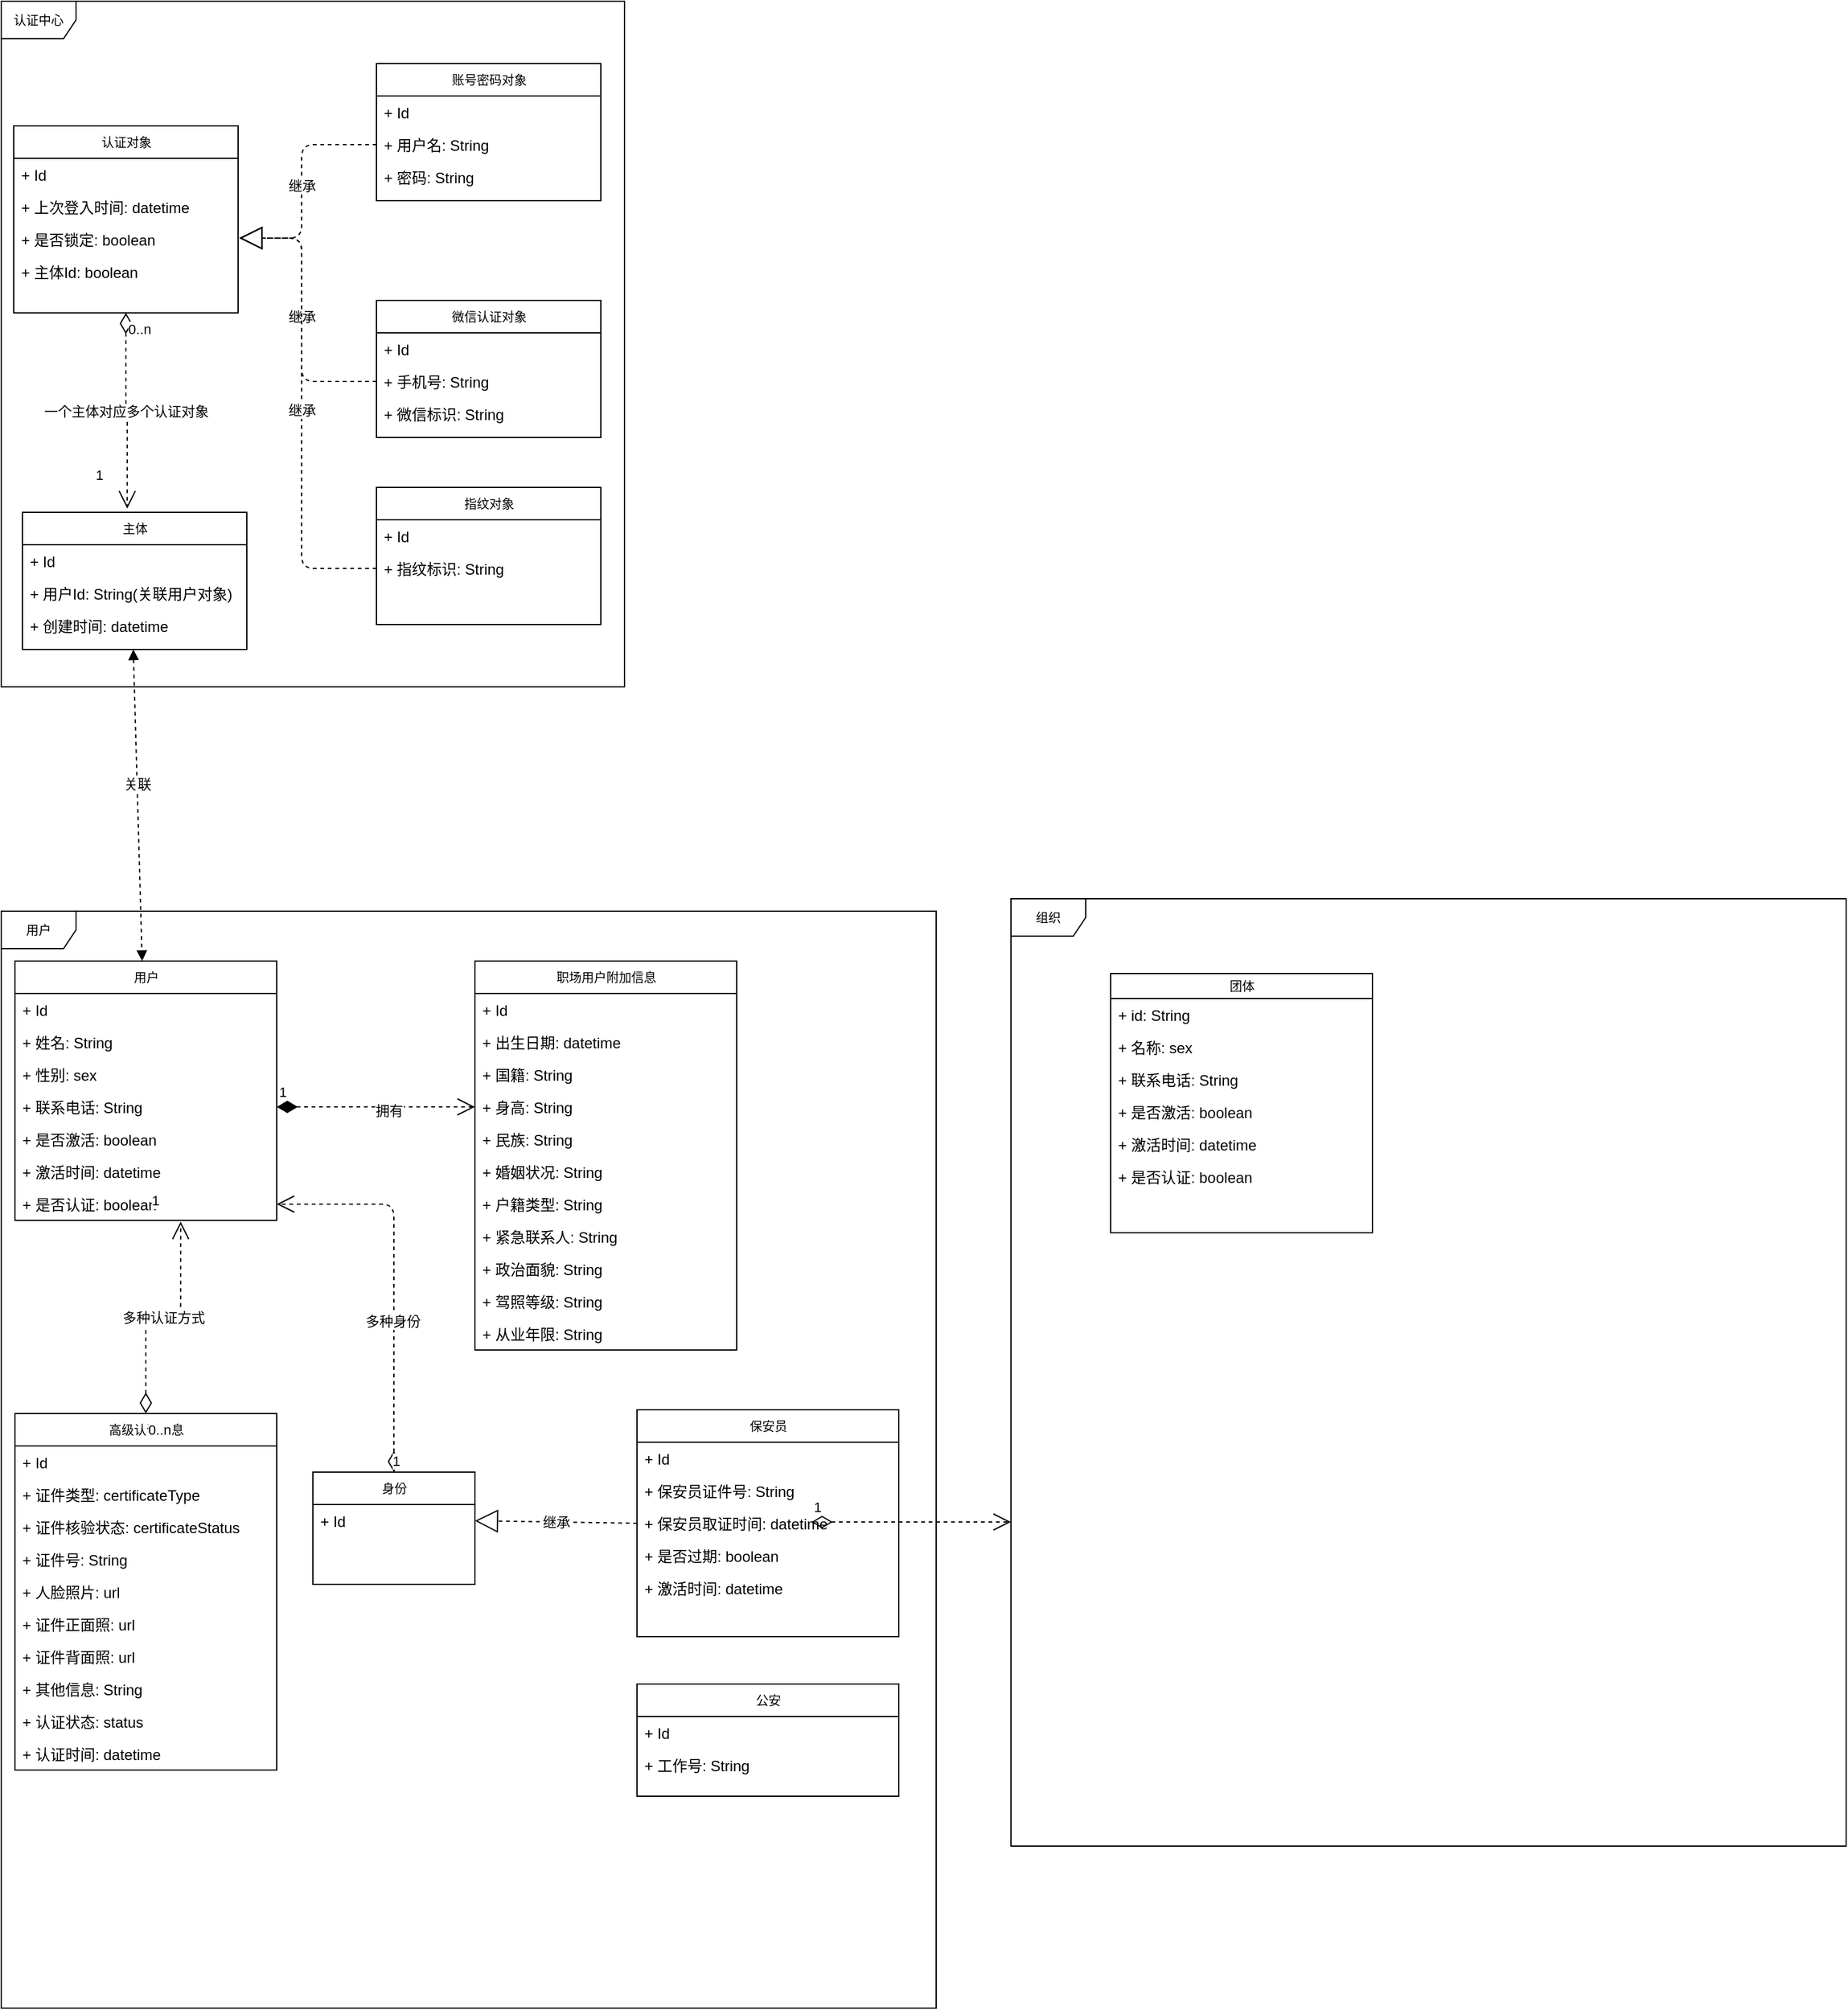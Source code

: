 <mxfile version="14.9.5" type="github">
  <diagram name="Page-1" id="c4acf3e9-155e-7222-9cf6-157b1a14988f">
    <mxGraphModel dx="1422" dy="794" grid="1" gridSize="10" guides="1" tooltips="1" connect="1" arrows="1" fold="1" page="1" pageScale="1" pageWidth="850" pageHeight="1100" background="none" math="0" shadow="0">
      <root>
        <mxCell id="0" />
        <mxCell id="1" parent="0" />
        <mxCell id="17acba5748e5396b-1" value="认证中心" style="shape=umlFrame;whiteSpace=wrap;html=1;rounded=0;shadow=0;comic=0;labelBackgroundColor=none;strokeWidth=1;fontFamily=Verdana;fontSize=10;align=center;" parent="1" vertex="1">
          <mxGeometry x="20" y="20" width="500" height="550" as="geometry" />
        </mxCell>
        <mxCell id="Sei2wfSlkflAdpRAVItV-62" value="主体" style="swimlane;html=1;fontStyle=0;childLayout=stackLayout;horizontal=1;startSize=26;fillColor=none;horizontalStack=0;resizeParent=1;resizeLast=0;collapsible=1;marginBottom=0;swimlaneFillColor=#ffffff;rounded=0;shadow=0;comic=0;labelBackgroundColor=none;strokeWidth=1;fontFamily=Verdana;fontSize=10;align=center;" vertex="1" parent="1">
          <mxGeometry x="37" y="430" width="180" height="110" as="geometry" />
        </mxCell>
        <mxCell id="Sei2wfSlkflAdpRAVItV-63" value="+ Id" style="text;html=1;strokeColor=none;fillColor=none;align=left;verticalAlign=top;spacingLeft=4;spacingRight=4;whiteSpace=wrap;overflow=hidden;rotatable=0;points=[[0,0.5],[1,0.5]];portConstraint=eastwest;" vertex="1" parent="Sei2wfSlkflAdpRAVItV-62">
          <mxGeometry y="26" width="180" height="26" as="geometry" />
        </mxCell>
        <mxCell id="Sei2wfSlkflAdpRAVItV-64" value="+ 用户Id: String(关联用户对象)" style="text;html=1;strokeColor=none;fillColor=none;align=left;verticalAlign=top;spacingLeft=4;spacingRight=4;whiteSpace=wrap;overflow=hidden;rotatable=0;points=[[0,0.5],[1,0.5]];portConstraint=eastwest;" vertex="1" parent="Sei2wfSlkflAdpRAVItV-62">
          <mxGeometry y="52" width="180" height="26" as="geometry" />
        </mxCell>
        <mxCell id="Sei2wfSlkflAdpRAVItV-65" value="+ 创建时间: datetime" style="text;html=1;strokeColor=none;fillColor=none;align=left;verticalAlign=top;spacingLeft=4;spacingRight=4;whiteSpace=wrap;overflow=hidden;rotatable=0;points=[[0,0.5],[1,0.5]];portConstraint=eastwest;" vertex="1" parent="Sei2wfSlkflAdpRAVItV-62">
          <mxGeometry y="78" width="180" height="26" as="geometry" />
        </mxCell>
        <mxCell id="Sei2wfSlkflAdpRAVItV-66" value="认证对象" style="swimlane;html=1;fontStyle=0;childLayout=stackLayout;horizontal=1;startSize=26;fillColor=none;horizontalStack=0;resizeParent=1;resizeLast=0;collapsible=1;marginBottom=0;swimlaneFillColor=#ffffff;rounded=0;shadow=0;comic=0;labelBackgroundColor=none;strokeWidth=1;fontFamily=Verdana;fontSize=10;align=center;" vertex="1" parent="1">
          <mxGeometry x="30" y="120" width="180" height="150" as="geometry" />
        </mxCell>
        <mxCell id="Sei2wfSlkflAdpRAVItV-67" value="+ Id" style="text;html=1;strokeColor=none;fillColor=none;align=left;verticalAlign=top;spacingLeft=4;spacingRight=4;whiteSpace=wrap;overflow=hidden;rotatable=0;points=[[0,0.5],[1,0.5]];portConstraint=eastwest;" vertex="1" parent="Sei2wfSlkflAdpRAVItV-66">
          <mxGeometry y="26" width="180" height="26" as="geometry" />
        </mxCell>
        <mxCell id="Sei2wfSlkflAdpRAVItV-70" value="+ 上次登入时间: datetime" style="text;html=1;strokeColor=none;fillColor=none;align=left;verticalAlign=top;spacingLeft=4;spacingRight=4;whiteSpace=wrap;overflow=hidden;rotatable=0;points=[[0,0.5],[1,0.5]];portConstraint=eastwest;" vertex="1" parent="Sei2wfSlkflAdpRAVItV-66">
          <mxGeometry y="52" width="180" height="26" as="geometry" />
        </mxCell>
        <mxCell id="Sei2wfSlkflAdpRAVItV-71" value="+ 是否锁定: boolean" style="text;html=1;strokeColor=none;fillColor=none;align=left;verticalAlign=top;spacingLeft=4;spacingRight=4;whiteSpace=wrap;overflow=hidden;rotatable=0;points=[[0,0.5],[1,0.5]];portConstraint=eastwest;" vertex="1" parent="Sei2wfSlkflAdpRAVItV-66">
          <mxGeometry y="78" width="180" height="26" as="geometry" />
        </mxCell>
        <mxCell id="Sei2wfSlkflAdpRAVItV-72" value="+ 主体Id: boolean" style="text;html=1;strokeColor=none;fillColor=none;align=left;verticalAlign=top;spacingLeft=4;spacingRight=4;whiteSpace=wrap;overflow=hidden;rotatable=0;points=[[0,0.5],[1,0.5]];portConstraint=eastwest;" vertex="1" parent="Sei2wfSlkflAdpRAVItV-66">
          <mxGeometry y="104" width="180" height="26" as="geometry" />
        </mxCell>
        <mxCell id="Sei2wfSlkflAdpRAVItV-73" value="账号密码对象" style="swimlane;html=1;fontStyle=0;childLayout=stackLayout;horizontal=1;startSize=26;fillColor=none;horizontalStack=0;resizeParent=1;resizeLast=0;collapsible=1;marginBottom=0;swimlaneFillColor=#ffffff;rounded=0;shadow=0;comic=0;labelBackgroundColor=none;strokeWidth=1;fontFamily=Verdana;fontSize=10;align=center;" vertex="1" parent="1">
          <mxGeometry x="321" y="70" width="180" height="110" as="geometry" />
        </mxCell>
        <mxCell id="Sei2wfSlkflAdpRAVItV-74" value="+ Id" style="text;html=1;strokeColor=none;fillColor=none;align=left;verticalAlign=top;spacingLeft=4;spacingRight=4;whiteSpace=wrap;overflow=hidden;rotatable=0;points=[[0,0.5],[1,0.5]];portConstraint=eastwest;" vertex="1" parent="Sei2wfSlkflAdpRAVItV-73">
          <mxGeometry y="26" width="180" height="26" as="geometry" />
        </mxCell>
        <mxCell id="Sei2wfSlkflAdpRAVItV-75" value="+ 用户名: String" style="text;html=1;strokeColor=none;fillColor=none;align=left;verticalAlign=top;spacingLeft=4;spacingRight=4;whiteSpace=wrap;overflow=hidden;rotatable=0;points=[[0,0.5],[1,0.5]];portConstraint=eastwest;" vertex="1" parent="Sei2wfSlkflAdpRAVItV-73">
          <mxGeometry y="52" width="180" height="26" as="geometry" />
        </mxCell>
        <mxCell id="Sei2wfSlkflAdpRAVItV-76" value="+ 密码: String" style="text;html=1;strokeColor=none;fillColor=none;align=left;verticalAlign=top;spacingLeft=4;spacingRight=4;whiteSpace=wrap;overflow=hidden;rotatable=0;points=[[0,0.5],[1,0.5]];portConstraint=eastwest;" vertex="1" parent="Sei2wfSlkflAdpRAVItV-73">
          <mxGeometry y="78" width="180" height="26" as="geometry" />
        </mxCell>
        <mxCell id="Sei2wfSlkflAdpRAVItV-81" value="微信认证对象" style="swimlane;html=1;fontStyle=0;childLayout=stackLayout;horizontal=1;startSize=26;fillColor=none;horizontalStack=0;resizeParent=1;resizeLast=0;collapsible=1;marginBottom=0;swimlaneFillColor=#ffffff;rounded=0;shadow=0;comic=0;labelBackgroundColor=none;strokeWidth=1;fontFamily=Verdana;fontSize=10;align=center;" vertex="1" parent="1">
          <mxGeometry x="321" y="260" width="180" height="110" as="geometry" />
        </mxCell>
        <mxCell id="Sei2wfSlkflAdpRAVItV-82" value="+ Id" style="text;html=1;strokeColor=none;fillColor=none;align=left;verticalAlign=top;spacingLeft=4;spacingRight=4;whiteSpace=wrap;overflow=hidden;rotatable=0;points=[[0,0.5],[1,0.5]];portConstraint=eastwest;" vertex="1" parent="Sei2wfSlkflAdpRAVItV-81">
          <mxGeometry y="26" width="180" height="26" as="geometry" />
        </mxCell>
        <mxCell id="Sei2wfSlkflAdpRAVItV-83" value="+ 手机号: String" style="text;html=1;strokeColor=none;fillColor=none;align=left;verticalAlign=top;spacingLeft=4;spacingRight=4;whiteSpace=wrap;overflow=hidden;rotatable=0;points=[[0,0.5],[1,0.5]];portConstraint=eastwest;" vertex="1" parent="Sei2wfSlkflAdpRAVItV-81">
          <mxGeometry y="52" width="180" height="26" as="geometry" />
        </mxCell>
        <mxCell id="Sei2wfSlkflAdpRAVItV-84" value="+ 微信标识: String" style="text;html=1;strokeColor=none;fillColor=none;align=left;verticalAlign=top;spacingLeft=4;spacingRight=4;whiteSpace=wrap;overflow=hidden;rotatable=0;points=[[0,0.5],[1,0.5]];portConstraint=eastwest;" vertex="1" parent="Sei2wfSlkflAdpRAVItV-81">
          <mxGeometry y="78" width="180" height="26" as="geometry" />
        </mxCell>
        <mxCell id="Sei2wfSlkflAdpRAVItV-90" value="继承" style="endArrow=block;endSize=16;endFill=0;html=1;dashed=1;exitX=0;exitY=0.5;exitDx=0;exitDy=0;edgeStyle=orthogonalEdgeStyle;" edge="1" parent="1" source="Sei2wfSlkflAdpRAVItV-83">
          <mxGeometry width="160" relative="1" as="geometry">
            <mxPoint x="351" y="560" as="sourcePoint" />
            <mxPoint x="211" y="210" as="targetPoint" />
            <Array as="points">
              <mxPoint x="261" y="325" />
              <mxPoint x="261" y="210" />
            </Array>
          </mxGeometry>
        </mxCell>
        <mxCell id="Sei2wfSlkflAdpRAVItV-91" value="继承" style="endArrow=block;endSize=16;endFill=0;html=1;dashed=1;exitX=0;exitY=0.5;exitDx=0;exitDy=0;edgeStyle=orthogonalEdgeStyle;" edge="1" parent="1" source="Sei2wfSlkflAdpRAVItV-75">
          <mxGeometry width="160" relative="1" as="geometry">
            <mxPoint x="331" y="500" as="sourcePoint" />
            <mxPoint x="211" y="210" as="targetPoint" />
            <Array as="points">
              <mxPoint x="261" y="135" />
              <mxPoint x="261" y="210" />
            </Array>
          </mxGeometry>
        </mxCell>
        <mxCell id="Sei2wfSlkflAdpRAVItV-95" value="指纹对象" style="swimlane;html=1;fontStyle=0;childLayout=stackLayout;horizontal=1;startSize=26;fillColor=none;horizontalStack=0;resizeParent=1;resizeLast=0;collapsible=1;marginBottom=0;swimlaneFillColor=#ffffff;rounded=0;shadow=0;comic=0;labelBackgroundColor=none;strokeWidth=1;fontFamily=Verdana;fontSize=10;align=center;" vertex="1" parent="1">
          <mxGeometry x="321" y="410" width="180" height="110" as="geometry" />
        </mxCell>
        <mxCell id="Sei2wfSlkflAdpRAVItV-96" value="+ Id" style="text;html=1;strokeColor=none;fillColor=none;align=left;verticalAlign=top;spacingLeft=4;spacingRight=4;whiteSpace=wrap;overflow=hidden;rotatable=0;points=[[0,0.5],[1,0.5]];portConstraint=eastwest;" vertex="1" parent="Sei2wfSlkflAdpRAVItV-95">
          <mxGeometry y="26" width="180" height="26" as="geometry" />
        </mxCell>
        <mxCell id="Sei2wfSlkflAdpRAVItV-97" value="+ 指纹标识: String" style="text;html=1;strokeColor=none;fillColor=none;align=left;verticalAlign=top;spacingLeft=4;spacingRight=4;whiteSpace=wrap;overflow=hidden;rotatable=0;points=[[0,0.5],[1,0.5]];portConstraint=eastwest;" vertex="1" parent="Sei2wfSlkflAdpRAVItV-95">
          <mxGeometry y="52" width="180" height="26" as="geometry" />
        </mxCell>
        <mxCell id="Sei2wfSlkflAdpRAVItV-99" value="继承" style="endArrow=block;endSize=16;endFill=0;html=1;dashed=1;exitX=0;exitY=0.5;exitDx=0;exitDy=0;edgeStyle=orthogonalEdgeStyle;" edge="1" parent="1" source="Sei2wfSlkflAdpRAVItV-97">
          <mxGeometry width="160" relative="1" as="geometry">
            <mxPoint x="311" y="540" as="sourcePoint" />
            <mxPoint x="211" y="210" as="targetPoint" />
            <Array as="points">
              <mxPoint x="261" y="475" />
              <mxPoint x="261" y="210" />
            </Array>
          </mxGeometry>
        </mxCell>
        <mxCell id="Sei2wfSlkflAdpRAVItV-92" value="一个主体对应多个认证对象" style="endArrow=open;html=1;endSize=12;startArrow=diamondThin;startSize=14;startFill=0;edgeStyle=orthogonalEdgeStyle;dashed=1;entryX=0.467;entryY=-0.027;entryDx=0;entryDy=0;entryPerimeter=0;exitX=0.5;exitY=1;exitDx=0;exitDy=0;" edge="1" parent="1" source="Sei2wfSlkflAdpRAVItV-66" target="Sei2wfSlkflAdpRAVItV-62">
          <mxGeometry relative="1" as="geometry">
            <mxPoint x="121" y="270" as="sourcePoint" />
            <mxPoint x="120.5" y="440" as="targetPoint" />
          </mxGeometry>
        </mxCell>
        <mxCell id="Sei2wfSlkflAdpRAVItV-93" value="0..n" style="edgeLabel;resizable=0;html=1;align=left;verticalAlign=top;" connectable="0" vertex="1" parent="Sei2wfSlkflAdpRAVItV-92">
          <mxGeometry x="-1" relative="1" as="geometry" />
        </mxCell>
        <mxCell id="Sei2wfSlkflAdpRAVItV-94" value="1" style="edgeLabel;resizable=0;html=1;align=right;verticalAlign=top;" connectable="0" vertex="1" parent="Sei2wfSlkflAdpRAVItV-92">
          <mxGeometry x="1" relative="1" as="geometry">
            <mxPoint x="-19" y="-40" as="offset" />
          </mxGeometry>
        </mxCell>
        <mxCell id="Sei2wfSlkflAdpRAVItV-100" value="用户" style="shape=umlFrame;whiteSpace=wrap;html=1;rounded=0;shadow=0;comic=0;labelBackgroundColor=none;strokeWidth=1;fontFamily=Verdana;fontSize=10;align=center;" vertex="1" parent="1">
          <mxGeometry x="20" y="750" width="750" height="880" as="geometry" />
        </mxCell>
        <mxCell id="Sei2wfSlkflAdpRAVItV-101" value="高级认证信息" style="swimlane;html=1;fontStyle=0;childLayout=stackLayout;horizontal=1;startSize=26;fillColor=none;horizontalStack=0;resizeParent=1;resizeLast=0;collapsible=1;marginBottom=0;swimlaneFillColor=#ffffff;rounded=0;shadow=0;comic=0;labelBackgroundColor=none;strokeWidth=1;fontFamily=Verdana;fontSize=10;align=center;" vertex="1" parent="1">
          <mxGeometry x="31" y="1153" width="210" height="286" as="geometry" />
        </mxCell>
        <mxCell id="Sei2wfSlkflAdpRAVItV-102" value="+ Id" style="text;html=1;strokeColor=none;fillColor=none;align=left;verticalAlign=top;spacingLeft=4;spacingRight=4;whiteSpace=wrap;overflow=hidden;rotatable=0;points=[[0,0.5],[1,0.5]];portConstraint=eastwest;" vertex="1" parent="Sei2wfSlkflAdpRAVItV-101">
          <mxGeometry y="26" width="210" height="26" as="geometry" />
        </mxCell>
        <mxCell id="Sei2wfSlkflAdpRAVItV-106" value="+ 证件类型: certificateType" style="text;html=1;strokeColor=none;fillColor=none;align=left;verticalAlign=top;spacingLeft=4;spacingRight=4;whiteSpace=wrap;overflow=hidden;rotatable=0;points=[[0,0.5],[1,0.5]];portConstraint=eastwest;" vertex="1" parent="Sei2wfSlkflAdpRAVItV-101">
          <mxGeometry y="52" width="210" height="26" as="geometry" />
        </mxCell>
        <mxCell id="Sei2wfSlkflAdpRAVItV-107" value="+ 证件核验状态: certificateStatus" style="text;html=1;strokeColor=none;fillColor=none;align=left;verticalAlign=top;spacingLeft=4;spacingRight=4;whiteSpace=wrap;overflow=hidden;rotatable=0;points=[[0,0.5],[1,0.5]];portConstraint=eastwest;" vertex="1" parent="Sei2wfSlkflAdpRAVItV-101">
          <mxGeometry y="78" width="210" height="26" as="geometry" />
        </mxCell>
        <mxCell id="Sei2wfSlkflAdpRAVItV-108" value="+ 证件号: String" style="text;html=1;strokeColor=none;fillColor=none;align=left;verticalAlign=top;spacingLeft=4;spacingRight=4;whiteSpace=wrap;overflow=hidden;rotatable=0;points=[[0,0.5],[1,0.5]];portConstraint=eastwest;" vertex="1" parent="Sei2wfSlkflAdpRAVItV-101">
          <mxGeometry y="104" width="210" height="26" as="geometry" />
        </mxCell>
        <mxCell id="Sei2wfSlkflAdpRAVItV-109" value="+ 人脸照片: url" style="text;html=1;strokeColor=none;fillColor=none;align=left;verticalAlign=top;spacingLeft=4;spacingRight=4;whiteSpace=wrap;overflow=hidden;rotatable=0;points=[[0,0.5],[1,0.5]];portConstraint=eastwest;" vertex="1" parent="Sei2wfSlkflAdpRAVItV-101">
          <mxGeometry y="130" width="210" height="26" as="geometry" />
        </mxCell>
        <mxCell id="Sei2wfSlkflAdpRAVItV-110" value="+ 证件正面照: url" style="text;html=1;strokeColor=none;fillColor=none;align=left;verticalAlign=top;spacingLeft=4;spacingRight=4;whiteSpace=wrap;overflow=hidden;rotatable=0;points=[[0,0.5],[1,0.5]];portConstraint=eastwest;" vertex="1" parent="Sei2wfSlkflAdpRAVItV-101">
          <mxGeometry y="156" width="210" height="26" as="geometry" />
        </mxCell>
        <mxCell id="Sei2wfSlkflAdpRAVItV-111" value="+ 证件背面照: url" style="text;html=1;strokeColor=none;fillColor=none;align=left;verticalAlign=top;spacingLeft=4;spacingRight=4;whiteSpace=wrap;overflow=hidden;rotatable=0;points=[[0,0.5],[1,0.5]];portConstraint=eastwest;" vertex="1" parent="Sei2wfSlkflAdpRAVItV-101">
          <mxGeometry y="182" width="210" height="26" as="geometry" />
        </mxCell>
        <mxCell id="Sei2wfSlkflAdpRAVItV-129" value="+ 其他信息: String" style="text;html=1;strokeColor=none;fillColor=none;align=left;verticalAlign=top;spacingLeft=4;spacingRight=4;whiteSpace=wrap;overflow=hidden;rotatable=0;points=[[0,0.5],[1,0.5]];portConstraint=eastwest;" vertex="1" parent="Sei2wfSlkflAdpRAVItV-101">
          <mxGeometry y="208" width="210" height="26" as="geometry" />
        </mxCell>
        <mxCell id="Sei2wfSlkflAdpRAVItV-130" value="+ 认证状态: status" style="text;html=1;strokeColor=none;fillColor=none;align=left;verticalAlign=top;spacingLeft=4;spacingRight=4;whiteSpace=wrap;overflow=hidden;rotatable=0;points=[[0,0.5],[1,0.5]];portConstraint=eastwest;" vertex="1" parent="Sei2wfSlkflAdpRAVItV-101">
          <mxGeometry y="234" width="210" height="26" as="geometry" />
        </mxCell>
        <mxCell id="Sei2wfSlkflAdpRAVItV-131" value="+ 认证时间: datetime" style="text;html=1;strokeColor=none;fillColor=none;align=left;verticalAlign=top;spacingLeft=4;spacingRight=4;whiteSpace=wrap;overflow=hidden;rotatable=0;points=[[0,0.5],[1,0.5]];portConstraint=eastwest;" vertex="1" parent="Sei2wfSlkflAdpRAVItV-101">
          <mxGeometry y="260" width="210" height="26" as="geometry" />
        </mxCell>
        <mxCell id="Sei2wfSlkflAdpRAVItV-112" value="用户" style="swimlane;html=1;fontStyle=0;childLayout=stackLayout;horizontal=1;startSize=26;fillColor=none;horizontalStack=0;resizeParent=1;resizeLast=0;collapsible=1;marginBottom=0;swimlaneFillColor=#ffffff;rounded=0;shadow=0;comic=0;labelBackgroundColor=none;strokeWidth=1;fontFamily=Verdana;fontSize=10;align=center;" vertex="1" parent="1">
          <mxGeometry x="31" y="790" width="210" height="208" as="geometry" />
        </mxCell>
        <mxCell id="Sei2wfSlkflAdpRAVItV-113" value="+ Id" style="text;html=1;strokeColor=none;fillColor=none;align=left;verticalAlign=top;spacingLeft=4;spacingRight=4;whiteSpace=wrap;overflow=hidden;rotatable=0;points=[[0,0.5],[1,0.5]];portConstraint=eastwest;" vertex="1" parent="Sei2wfSlkflAdpRAVItV-112">
          <mxGeometry y="26" width="210" height="26" as="geometry" />
        </mxCell>
        <mxCell id="Sei2wfSlkflAdpRAVItV-114" value="+ 姓名: String" style="text;html=1;strokeColor=none;fillColor=none;align=left;verticalAlign=top;spacingLeft=4;spacingRight=4;whiteSpace=wrap;overflow=hidden;rotatable=0;points=[[0,0.5],[1,0.5]];portConstraint=eastwest;" vertex="1" parent="Sei2wfSlkflAdpRAVItV-112">
          <mxGeometry y="52" width="210" height="26" as="geometry" />
        </mxCell>
        <mxCell id="Sei2wfSlkflAdpRAVItV-115" value="+ 性别: sex" style="text;html=1;strokeColor=none;fillColor=none;align=left;verticalAlign=top;spacingLeft=4;spacingRight=4;whiteSpace=wrap;overflow=hidden;rotatable=0;points=[[0,0.5],[1,0.5]];portConstraint=eastwest;" vertex="1" parent="Sei2wfSlkflAdpRAVItV-112">
          <mxGeometry y="78" width="210" height="26" as="geometry" />
        </mxCell>
        <mxCell id="Sei2wfSlkflAdpRAVItV-116" value="+ 联系电话: String" style="text;html=1;strokeColor=none;fillColor=none;align=left;verticalAlign=top;spacingLeft=4;spacingRight=4;whiteSpace=wrap;overflow=hidden;rotatable=0;points=[[0,0.5],[1,0.5]];portConstraint=eastwest;" vertex="1" parent="Sei2wfSlkflAdpRAVItV-112">
          <mxGeometry y="104" width="210" height="26" as="geometry" />
        </mxCell>
        <mxCell id="Sei2wfSlkflAdpRAVItV-123" value="+ 是否激活: boolean" style="text;html=1;strokeColor=none;fillColor=none;align=left;verticalAlign=top;spacingLeft=4;spacingRight=4;whiteSpace=wrap;overflow=hidden;rotatable=0;points=[[0,0.5],[1,0.5]];portConstraint=eastwest;" vertex="1" parent="Sei2wfSlkflAdpRAVItV-112">
          <mxGeometry y="130" width="210" height="26" as="geometry" />
        </mxCell>
        <mxCell id="Sei2wfSlkflAdpRAVItV-124" value="+ 激活时间: datetime" style="text;html=1;strokeColor=none;fillColor=none;align=left;verticalAlign=top;spacingLeft=4;spacingRight=4;whiteSpace=wrap;overflow=hidden;rotatable=0;points=[[0,0.5],[1,0.5]];portConstraint=eastwest;" vertex="1" parent="Sei2wfSlkflAdpRAVItV-112">
          <mxGeometry y="156" width="210" height="26" as="geometry" />
        </mxCell>
        <mxCell id="Sei2wfSlkflAdpRAVItV-125" value="+ 是否认证: boolean" style="text;html=1;strokeColor=none;fillColor=none;align=left;verticalAlign=top;spacingLeft=4;spacingRight=4;whiteSpace=wrap;overflow=hidden;rotatable=0;points=[[0,0.5],[1,0.5]];portConstraint=eastwest;" vertex="1" parent="Sei2wfSlkflAdpRAVItV-112">
          <mxGeometry y="182" width="210" height="26" as="geometry" />
        </mxCell>
        <mxCell id="Sei2wfSlkflAdpRAVItV-132" value="保安员" style="swimlane;html=1;fontStyle=0;childLayout=stackLayout;horizontal=1;startSize=26;fillColor=none;horizontalStack=0;resizeParent=1;resizeLast=0;collapsible=1;marginBottom=0;swimlaneFillColor=#ffffff;rounded=0;shadow=0;comic=0;labelBackgroundColor=none;strokeWidth=1;fontFamily=Verdana;fontSize=10;align=center;" vertex="1" parent="1">
          <mxGeometry x="530" y="1150" width="210" height="182" as="geometry" />
        </mxCell>
        <mxCell id="Sei2wfSlkflAdpRAVItV-133" value="+ Id" style="text;html=1;strokeColor=none;fillColor=none;align=left;verticalAlign=top;spacingLeft=4;spacingRight=4;whiteSpace=wrap;overflow=hidden;rotatable=0;points=[[0,0.5],[1,0.5]];portConstraint=eastwest;" vertex="1" parent="Sei2wfSlkflAdpRAVItV-132">
          <mxGeometry y="26" width="210" height="26" as="geometry" />
        </mxCell>
        <mxCell id="Sei2wfSlkflAdpRAVItV-135" value="+ 保安员证件号: String" style="text;html=1;strokeColor=none;fillColor=none;align=left;verticalAlign=top;spacingLeft=4;spacingRight=4;whiteSpace=wrap;overflow=hidden;rotatable=0;points=[[0,0.5],[1,0.5]];portConstraint=eastwest;" vertex="1" parent="Sei2wfSlkflAdpRAVItV-132">
          <mxGeometry y="52" width="210" height="26" as="geometry" />
        </mxCell>
        <mxCell id="Sei2wfSlkflAdpRAVItV-136" value="+ 保安员取证时间: datetime" style="text;html=1;strokeColor=none;fillColor=none;align=left;verticalAlign=top;spacingLeft=4;spacingRight=4;whiteSpace=wrap;overflow=hidden;rotatable=0;points=[[0,0.5],[1,0.5]];portConstraint=eastwest;" vertex="1" parent="Sei2wfSlkflAdpRAVItV-132">
          <mxGeometry y="78" width="210" height="26" as="geometry" />
        </mxCell>
        <mxCell id="Sei2wfSlkflAdpRAVItV-137" value="+ 是否过期: boolean" style="text;html=1;strokeColor=none;fillColor=none;align=left;verticalAlign=top;spacingLeft=4;spacingRight=4;whiteSpace=wrap;overflow=hidden;rotatable=0;points=[[0,0.5],[1,0.5]];portConstraint=eastwest;" vertex="1" parent="Sei2wfSlkflAdpRAVItV-132">
          <mxGeometry y="104" width="210" height="26" as="geometry" />
        </mxCell>
        <mxCell id="Sei2wfSlkflAdpRAVItV-138" value="+ 激活时间: datetime" style="text;html=1;strokeColor=none;fillColor=none;align=left;verticalAlign=top;spacingLeft=4;spacingRight=4;whiteSpace=wrap;overflow=hidden;rotatable=0;points=[[0,0.5],[1,0.5]];portConstraint=eastwest;" vertex="1" parent="Sei2wfSlkflAdpRAVItV-132">
          <mxGeometry y="130" width="210" height="26" as="geometry" />
        </mxCell>
        <mxCell id="Sei2wfSlkflAdpRAVItV-145" value="职场用户附加信息" style="swimlane;html=1;fontStyle=0;childLayout=stackLayout;horizontal=1;startSize=26;fillColor=none;horizontalStack=0;resizeParent=1;resizeLast=0;collapsible=1;marginBottom=0;swimlaneFillColor=#ffffff;rounded=0;shadow=0;comic=0;labelBackgroundColor=none;strokeWidth=1;fontFamily=Verdana;fontSize=10;align=center;" vertex="1" parent="1">
          <mxGeometry x="400" y="790" width="210" height="312" as="geometry" />
        </mxCell>
        <mxCell id="Sei2wfSlkflAdpRAVItV-146" value="+ Id" style="text;html=1;strokeColor=none;fillColor=none;align=left;verticalAlign=top;spacingLeft=4;spacingRight=4;whiteSpace=wrap;overflow=hidden;rotatable=0;points=[[0,0.5],[1,0.5]];portConstraint=eastwest;" vertex="1" parent="Sei2wfSlkflAdpRAVItV-145">
          <mxGeometry y="26" width="210" height="26" as="geometry" />
        </mxCell>
        <mxCell id="Sei2wfSlkflAdpRAVItV-147" value="+ 出生日期: datetime" style="text;html=1;strokeColor=none;fillColor=none;align=left;verticalAlign=top;spacingLeft=4;spacingRight=4;whiteSpace=wrap;overflow=hidden;rotatable=0;points=[[0,0.5],[1,0.5]];portConstraint=eastwest;" vertex="1" parent="Sei2wfSlkflAdpRAVItV-145">
          <mxGeometry y="52" width="210" height="26" as="geometry" />
        </mxCell>
        <mxCell id="Sei2wfSlkflAdpRAVItV-148" value="+ 国籍: String" style="text;html=1;strokeColor=none;fillColor=none;align=left;verticalAlign=top;spacingLeft=4;spacingRight=4;whiteSpace=wrap;overflow=hidden;rotatable=0;points=[[0,0.5],[1,0.5]];portConstraint=eastwest;" vertex="1" parent="Sei2wfSlkflAdpRAVItV-145">
          <mxGeometry y="78" width="210" height="26" as="geometry" />
        </mxCell>
        <mxCell id="Sei2wfSlkflAdpRAVItV-149" value="+ 身高: String" style="text;html=1;strokeColor=none;fillColor=none;align=left;verticalAlign=top;spacingLeft=4;spacingRight=4;whiteSpace=wrap;overflow=hidden;rotatable=0;points=[[0,0.5],[1,0.5]];portConstraint=eastwest;" vertex="1" parent="Sei2wfSlkflAdpRAVItV-145">
          <mxGeometry y="104" width="210" height="26" as="geometry" />
        </mxCell>
        <mxCell id="Sei2wfSlkflAdpRAVItV-150" value="+ 民族: String" style="text;html=1;strokeColor=none;fillColor=none;align=left;verticalAlign=top;spacingLeft=4;spacingRight=4;whiteSpace=wrap;overflow=hidden;rotatable=0;points=[[0,0.5],[1,0.5]];portConstraint=eastwest;" vertex="1" parent="Sei2wfSlkflAdpRAVItV-145">
          <mxGeometry y="130" width="210" height="26" as="geometry" />
        </mxCell>
        <mxCell id="Sei2wfSlkflAdpRAVItV-151" value="+ 婚姻状况: String" style="text;html=1;strokeColor=none;fillColor=none;align=left;verticalAlign=top;spacingLeft=4;spacingRight=4;whiteSpace=wrap;overflow=hidden;rotatable=0;points=[[0,0.5],[1,0.5]];portConstraint=eastwest;" vertex="1" parent="Sei2wfSlkflAdpRAVItV-145">
          <mxGeometry y="156" width="210" height="26" as="geometry" />
        </mxCell>
        <mxCell id="Sei2wfSlkflAdpRAVItV-152" value="+ 户籍类型: String" style="text;html=1;strokeColor=none;fillColor=none;align=left;verticalAlign=top;spacingLeft=4;spacingRight=4;whiteSpace=wrap;overflow=hidden;rotatable=0;points=[[0,0.5],[1,0.5]];portConstraint=eastwest;" vertex="1" parent="Sei2wfSlkflAdpRAVItV-145">
          <mxGeometry y="182" width="210" height="26" as="geometry" />
        </mxCell>
        <mxCell id="Sei2wfSlkflAdpRAVItV-156" value="+ 紧急联系人: String" style="text;html=1;strokeColor=none;fillColor=none;align=left;verticalAlign=top;spacingLeft=4;spacingRight=4;whiteSpace=wrap;overflow=hidden;rotatable=0;points=[[0,0.5],[1,0.5]];portConstraint=eastwest;" vertex="1" parent="Sei2wfSlkflAdpRAVItV-145">
          <mxGeometry y="208" width="210" height="26" as="geometry" />
        </mxCell>
        <mxCell id="Sei2wfSlkflAdpRAVItV-157" value="+ 政治面貌: String" style="text;html=1;strokeColor=none;fillColor=none;align=left;verticalAlign=top;spacingLeft=4;spacingRight=4;whiteSpace=wrap;overflow=hidden;rotatable=0;points=[[0,0.5],[1,0.5]];portConstraint=eastwest;" vertex="1" parent="Sei2wfSlkflAdpRAVItV-145">
          <mxGeometry y="234" width="210" height="26" as="geometry" />
        </mxCell>
        <mxCell id="Sei2wfSlkflAdpRAVItV-158" value="+ 驾照等级: String" style="text;html=1;strokeColor=none;fillColor=none;align=left;verticalAlign=top;spacingLeft=4;spacingRight=4;whiteSpace=wrap;overflow=hidden;rotatable=0;points=[[0,0.5],[1,0.5]];portConstraint=eastwest;" vertex="1" parent="Sei2wfSlkflAdpRAVItV-145">
          <mxGeometry y="260" width="210" height="26" as="geometry" />
        </mxCell>
        <mxCell id="Sei2wfSlkflAdpRAVItV-159" value="+ 从业年限: String" style="text;html=1;strokeColor=none;fillColor=none;align=left;verticalAlign=top;spacingLeft=4;spacingRight=4;whiteSpace=wrap;overflow=hidden;rotatable=0;points=[[0,0.5],[1,0.5]];portConstraint=eastwest;" vertex="1" parent="Sei2wfSlkflAdpRAVItV-145">
          <mxGeometry y="286" width="210" height="26" as="geometry" />
        </mxCell>
        <mxCell id="Sei2wfSlkflAdpRAVItV-154" value="1" style="endArrow=open;html=1;endSize=12;startArrow=diamondThin;startSize=14;startFill=1;edgeStyle=orthogonalEdgeStyle;align=left;verticalAlign=bottom;dashed=1;exitX=1;exitY=0.5;exitDx=0;exitDy=0;entryX=0;entryY=0.5;entryDx=0;entryDy=0;" edge="1" parent="1" source="Sei2wfSlkflAdpRAVItV-116" target="Sei2wfSlkflAdpRAVItV-149">
          <mxGeometry x="-1" y="3" relative="1" as="geometry">
            <mxPoint x="280" y="900" as="sourcePoint" />
            <mxPoint x="440" y="900" as="targetPoint" />
          </mxGeometry>
        </mxCell>
        <mxCell id="Sei2wfSlkflAdpRAVItV-155" value="拥有" style="edgeLabel;html=1;align=center;verticalAlign=middle;resizable=0;points=[];" vertex="1" connectable="0" parent="Sei2wfSlkflAdpRAVItV-154">
          <mxGeometry x="0.132" y="-3" relative="1" as="geometry">
            <mxPoint as="offset" />
          </mxGeometry>
        </mxCell>
        <mxCell id="Sei2wfSlkflAdpRAVItV-160" value="公安" style="swimlane;html=1;fontStyle=0;childLayout=stackLayout;horizontal=1;startSize=26;fillColor=none;horizontalStack=0;resizeParent=1;resizeLast=0;collapsible=1;marginBottom=0;swimlaneFillColor=#ffffff;rounded=0;shadow=0;comic=0;labelBackgroundColor=none;strokeWidth=1;fontFamily=Verdana;fontSize=10;align=center;" vertex="1" parent="1">
          <mxGeometry x="530" y="1370" width="210" height="90" as="geometry" />
        </mxCell>
        <mxCell id="Sei2wfSlkflAdpRAVItV-161" value="+ Id" style="text;html=1;strokeColor=none;fillColor=none;align=left;verticalAlign=top;spacingLeft=4;spacingRight=4;whiteSpace=wrap;overflow=hidden;rotatable=0;points=[[0,0.5],[1,0.5]];portConstraint=eastwest;" vertex="1" parent="Sei2wfSlkflAdpRAVItV-160">
          <mxGeometry y="26" width="210" height="26" as="geometry" />
        </mxCell>
        <mxCell id="Sei2wfSlkflAdpRAVItV-162" value="+ 工作号: String" style="text;html=1;strokeColor=none;fillColor=none;align=left;verticalAlign=top;spacingLeft=4;spacingRight=4;whiteSpace=wrap;overflow=hidden;rotatable=0;points=[[0,0.5],[1,0.5]];portConstraint=eastwest;" vertex="1" parent="Sei2wfSlkflAdpRAVItV-160">
          <mxGeometry y="52" width="210" height="26" as="geometry" />
        </mxCell>
        <mxCell id="Sei2wfSlkflAdpRAVItV-175" value="" style="endArrow=block;startArrow=block;endFill=1;startFill=1;html=1;dashed=1;exitX=0.494;exitY=1.231;exitDx=0;exitDy=0;exitPerimeter=0;" edge="1" parent="1" source="Sei2wfSlkflAdpRAVItV-65" target="Sei2wfSlkflAdpRAVItV-112">
          <mxGeometry width="160" relative="1" as="geometry">
            <mxPoint x="330" y="660" as="sourcePoint" />
            <mxPoint x="490" y="660" as="targetPoint" />
          </mxGeometry>
        </mxCell>
        <mxCell id="Sei2wfSlkflAdpRAVItV-176" value="关联" style="edgeLabel;html=1;align=center;verticalAlign=middle;resizable=0;points=[];" vertex="1" connectable="0" parent="Sei2wfSlkflAdpRAVItV-175">
          <mxGeometry x="-0.136" relative="1" as="geometry">
            <mxPoint as="offset" />
          </mxGeometry>
        </mxCell>
        <mxCell id="Sei2wfSlkflAdpRAVItV-177" value="组织" style="shape=umlFrame;whiteSpace=wrap;html=1;rounded=0;shadow=0;comic=0;labelBackgroundColor=none;strokeWidth=1;fontFamily=Verdana;fontSize=10;align=center;" vertex="1" parent="1">
          <mxGeometry x="830" y="740" width="670" height="760" as="geometry" />
        </mxCell>
        <mxCell id="Sei2wfSlkflAdpRAVItV-186" value="团体" style="swimlane;html=1;fontStyle=0;childLayout=stackLayout;horizontal=1;startSize=20;fillColor=none;horizontalStack=0;resizeParent=1;resizeLast=0;collapsible=1;marginBottom=0;swimlaneFillColor=#ffffff;rounded=0;shadow=0;comic=0;labelBackgroundColor=none;strokeWidth=1;fontFamily=Verdana;fontSize=10;align=center;" vertex="1" parent="1">
          <mxGeometry x="910" y="800" width="210" height="208" as="geometry" />
        </mxCell>
        <mxCell id="Sei2wfSlkflAdpRAVItV-187" value="+ id: String" style="text;html=1;strokeColor=none;fillColor=none;align=left;verticalAlign=top;spacingLeft=4;spacingRight=4;whiteSpace=wrap;overflow=hidden;rotatable=0;points=[[0,0.5],[1,0.5]];portConstraint=eastwest;" vertex="1" parent="Sei2wfSlkflAdpRAVItV-186">
          <mxGeometry y="20" width="210" height="26" as="geometry" />
        </mxCell>
        <mxCell id="Sei2wfSlkflAdpRAVItV-188" value="+ 名称: sex" style="text;html=1;strokeColor=none;fillColor=none;align=left;verticalAlign=top;spacingLeft=4;spacingRight=4;whiteSpace=wrap;overflow=hidden;rotatable=0;points=[[0,0.5],[1,0.5]];portConstraint=eastwest;" vertex="1" parent="Sei2wfSlkflAdpRAVItV-186">
          <mxGeometry y="46" width="210" height="26" as="geometry" />
        </mxCell>
        <mxCell id="Sei2wfSlkflAdpRAVItV-189" value="+ 联系电话: String" style="text;html=1;strokeColor=none;fillColor=none;align=left;verticalAlign=top;spacingLeft=4;spacingRight=4;whiteSpace=wrap;overflow=hidden;rotatable=0;points=[[0,0.5],[1,0.5]];portConstraint=eastwest;" vertex="1" parent="Sei2wfSlkflAdpRAVItV-186">
          <mxGeometry y="72" width="210" height="26" as="geometry" />
        </mxCell>
        <mxCell id="Sei2wfSlkflAdpRAVItV-190" value="+ 是否激活: boolean" style="text;html=1;strokeColor=none;fillColor=none;align=left;verticalAlign=top;spacingLeft=4;spacingRight=4;whiteSpace=wrap;overflow=hidden;rotatable=0;points=[[0,0.5],[1,0.5]];portConstraint=eastwest;" vertex="1" parent="Sei2wfSlkflAdpRAVItV-186">
          <mxGeometry y="98" width="210" height="26" as="geometry" />
        </mxCell>
        <mxCell id="Sei2wfSlkflAdpRAVItV-191" value="+ 激活时间: datetime" style="text;html=1;strokeColor=none;fillColor=none;align=left;verticalAlign=top;spacingLeft=4;spacingRight=4;whiteSpace=wrap;overflow=hidden;rotatable=0;points=[[0,0.5],[1,0.5]];portConstraint=eastwest;" vertex="1" parent="Sei2wfSlkflAdpRAVItV-186">
          <mxGeometry y="124" width="210" height="26" as="geometry" />
        </mxCell>
        <mxCell id="Sei2wfSlkflAdpRAVItV-192" value="+ 是否认证: boolean" style="text;html=1;strokeColor=none;fillColor=none;align=left;verticalAlign=top;spacingLeft=4;spacingRight=4;whiteSpace=wrap;overflow=hidden;rotatable=0;points=[[0,0.5],[1,0.5]];portConstraint=eastwest;" vertex="1" parent="Sei2wfSlkflAdpRAVItV-186">
          <mxGeometry y="150" width="210" height="26" as="geometry" />
        </mxCell>
        <mxCell id="Sei2wfSlkflAdpRAVItV-196" value="多种认证方式" style="endArrow=open;html=1;endSize=12;startArrow=diamondThin;startSize=14;startFill=0;edgeStyle=orthogonalEdgeStyle;dashed=1;exitX=0.5;exitY=0;exitDx=0;exitDy=0;entryX=0.633;entryY=1.038;entryDx=0;entryDy=0;entryPerimeter=0;" edge="1" parent="1" source="Sei2wfSlkflAdpRAVItV-101" target="Sei2wfSlkflAdpRAVItV-125">
          <mxGeometry relative="1" as="geometry">
            <mxPoint x="410" y="1267" as="sourcePoint" />
            <mxPoint x="251" y="943" as="targetPoint" />
          </mxGeometry>
        </mxCell>
        <mxCell id="Sei2wfSlkflAdpRAVItV-197" value="0..n" style="edgeLabel;resizable=0;html=1;align=left;verticalAlign=top;" connectable="0" vertex="1" parent="Sei2wfSlkflAdpRAVItV-196">
          <mxGeometry x="-1" relative="1" as="geometry" />
        </mxCell>
        <mxCell id="Sei2wfSlkflAdpRAVItV-198" value="1" style="edgeLabel;resizable=0;html=1;align=right;verticalAlign=top;" connectable="0" vertex="1" parent="Sei2wfSlkflAdpRAVItV-196">
          <mxGeometry x="1" relative="1" as="geometry">
            <mxPoint x="-16" y="-30" as="offset" />
          </mxGeometry>
        </mxCell>
        <mxCell id="Sei2wfSlkflAdpRAVItV-202" value="身份" style="swimlane;html=1;fontStyle=0;childLayout=stackLayout;horizontal=1;startSize=26;fillColor=none;horizontalStack=0;resizeParent=1;resizeLast=0;collapsible=1;marginBottom=0;swimlaneFillColor=#ffffff;rounded=0;shadow=0;comic=0;labelBackgroundColor=none;strokeWidth=1;fontFamily=Verdana;fontSize=10;align=center;" vertex="1" parent="1">
          <mxGeometry x="270" y="1200" width="130" height="90" as="geometry" />
        </mxCell>
        <mxCell id="Sei2wfSlkflAdpRAVItV-203" value="+ Id" style="text;html=1;strokeColor=none;fillColor=none;align=left;verticalAlign=top;spacingLeft=4;spacingRight=4;whiteSpace=wrap;overflow=hidden;rotatable=0;points=[[0,0.5],[1,0.5]];portConstraint=eastwest;" vertex="1" parent="Sei2wfSlkflAdpRAVItV-202">
          <mxGeometry y="26" width="130" height="26" as="geometry" />
        </mxCell>
        <mxCell id="Sei2wfSlkflAdpRAVItV-205" value="1" style="endArrow=open;html=1;endSize=12;startArrow=diamondThin;startSize=14;startFill=0;edgeStyle=orthogonalEdgeStyle;align=left;verticalAlign=bottom;dashed=1;" edge="1" parent="1">
          <mxGeometry x="-1" y="3" relative="1" as="geometry">
            <mxPoint x="670" y="1240" as="sourcePoint" />
            <mxPoint x="830" y="1240" as="targetPoint" />
          </mxGeometry>
        </mxCell>
        <mxCell id="Sei2wfSlkflAdpRAVItV-206" value="1" style="endArrow=open;html=1;endSize=12;startArrow=diamondThin;startSize=14;startFill=0;edgeStyle=orthogonalEdgeStyle;align=left;verticalAlign=bottom;dashed=1;exitX=0.5;exitY=0;exitDx=0;exitDy=0;entryX=1;entryY=0.5;entryDx=0;entryDy=0;" edge="1" parent="1" source="Sei2wfSlkflAdpRAVItV-202" target="Sei2wfSlkflAdpRAVItV-125">
          <mxGeometry x="-1" y="3" relative="1" as="geometry">
            <mxPoint x="300" y="1150" as="sourcePoint" />
            <mxPoint x="460" y="1150" as="targetPoint" />
          </mxGeometry>
        </mxCell>
        <mxCell id="Sei2wfSlkflAdpRAVItV-207" value="多种身份" style="edgeLabel;html=1;align=center;verticalAlign=middle;resizable=0;points=[];" vertex="1" connectable="0" parent="Sei2wfSlkflAdpRAVItV-206">
          <mxGeometry x="-0.215" y="1" relative="1" as="geometry">
            <mxPoint as="offset" />
          </mxGeometry>
        </mxCell>
        <mxCell id="Sei2wfSlkflAdpRAVItV-208" value="继承" style="endArrow=block;endSize=16;endFill=0;html=1;dashed=1;exitX=0;exitY=0.5;exitDx=0;exitDy=0;entryX=1;entryY=0.5;entryDx=0;entryDy=0;" edge="1" parent="1" source="Sei2wfSlkflAdpRAVItV-136" target="Sei2wfSlkflAdpRAVItV-203">
          <mxGeometry width="160" relative="1" as="geometry">
            <mxPoint x="330" y="1460" as="sourcePoint" />
            <mxPoint x="490" y="1460" as="targetPoint" />
          </mxGeometry>
        </mxCell>
      </root>
    </mxGraphModel>
  </diagram>
</mxfile>
